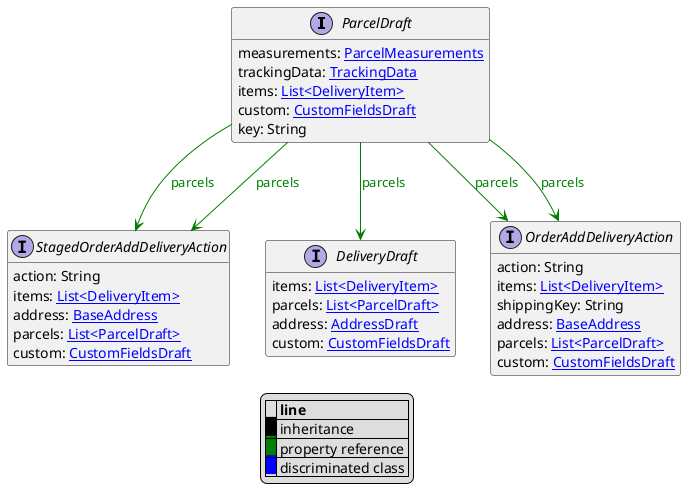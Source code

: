 @startuml

hide empty fields
hide empty methods
legend
|= |= line |
|<back:black>   </back>| inheritance |
|<back:green>   </back>| property reference |
|<back:blue>   </back>| discriminated class |
endlegend
interface ParcelDraft [[ParcelDraft.svg]]  {
    measurements: [[ParcelMeasurements.svg ParcelMeasurements]]
    trackingData: [[TrackingData.svg TrackingData]]
    items: [[DeliveryItem.svg List<DeliveryItem>]]
    custom: [[CustomFieldsDraft.svg CustomFieldsDraft]]
    key: String
}



interface StagedOrderAddDeliveryAction [[StagedOrderAddDeliveryAction.svg]]  {
    action: String
    items: [[DeliveryItem.svg List<DeliveryItem>]]
    address: [[BaseAddress.svg BaseAddress]]
    parcels: [[ParcelDraft.svg List<ParcelDraft>]]
    custom: [[CustomFieldsDraft.svg CustomFieldsDraft]]
}
interface DeliveryDraft [[DeliveryDraft.svg]]  {
    items: [[DeliveryItem.svg List<DeliveryItem>]]
    parcels: [[ParcelDraft.svg List<ParcelDraft>]]
    address: [[AddressDraft.svg AddressDraft]]
    custom: [[CustomFieldsDraft.svg CustomFieldsDraft]]
}
interface OrderAddDeliveryAction [[OrderAddDeliveryAction.svg]]  {
    action: String
    items: [[DeliveryItem.svg List<DeliveryItem>]]
    shippingKey: String
    address: [[BaseAddress.svg BaseAddress]]
    parcels: [[ParcelDraft.svg List<ParcelDraft>]]
    custom: [[CustomFieldsDraft.svg CustomFieldsDraft]]
}

ParcelDraft --> StagedOrderAddDeliveryAction #green;text:green : "parcels"
ParcelDraft --> StagedOrderAddDeliveryAction #green;text:green : "parcels"
ParcelDraft --> DeliveryDraft #green;text:green : "parcels"
ParcelDraft --> OrderAddDeliveryAction #green;text:green : "parcels"
ParcelDraft --> OrderAddDeliveryAction #green;text:green : "parcels"
@enduml
